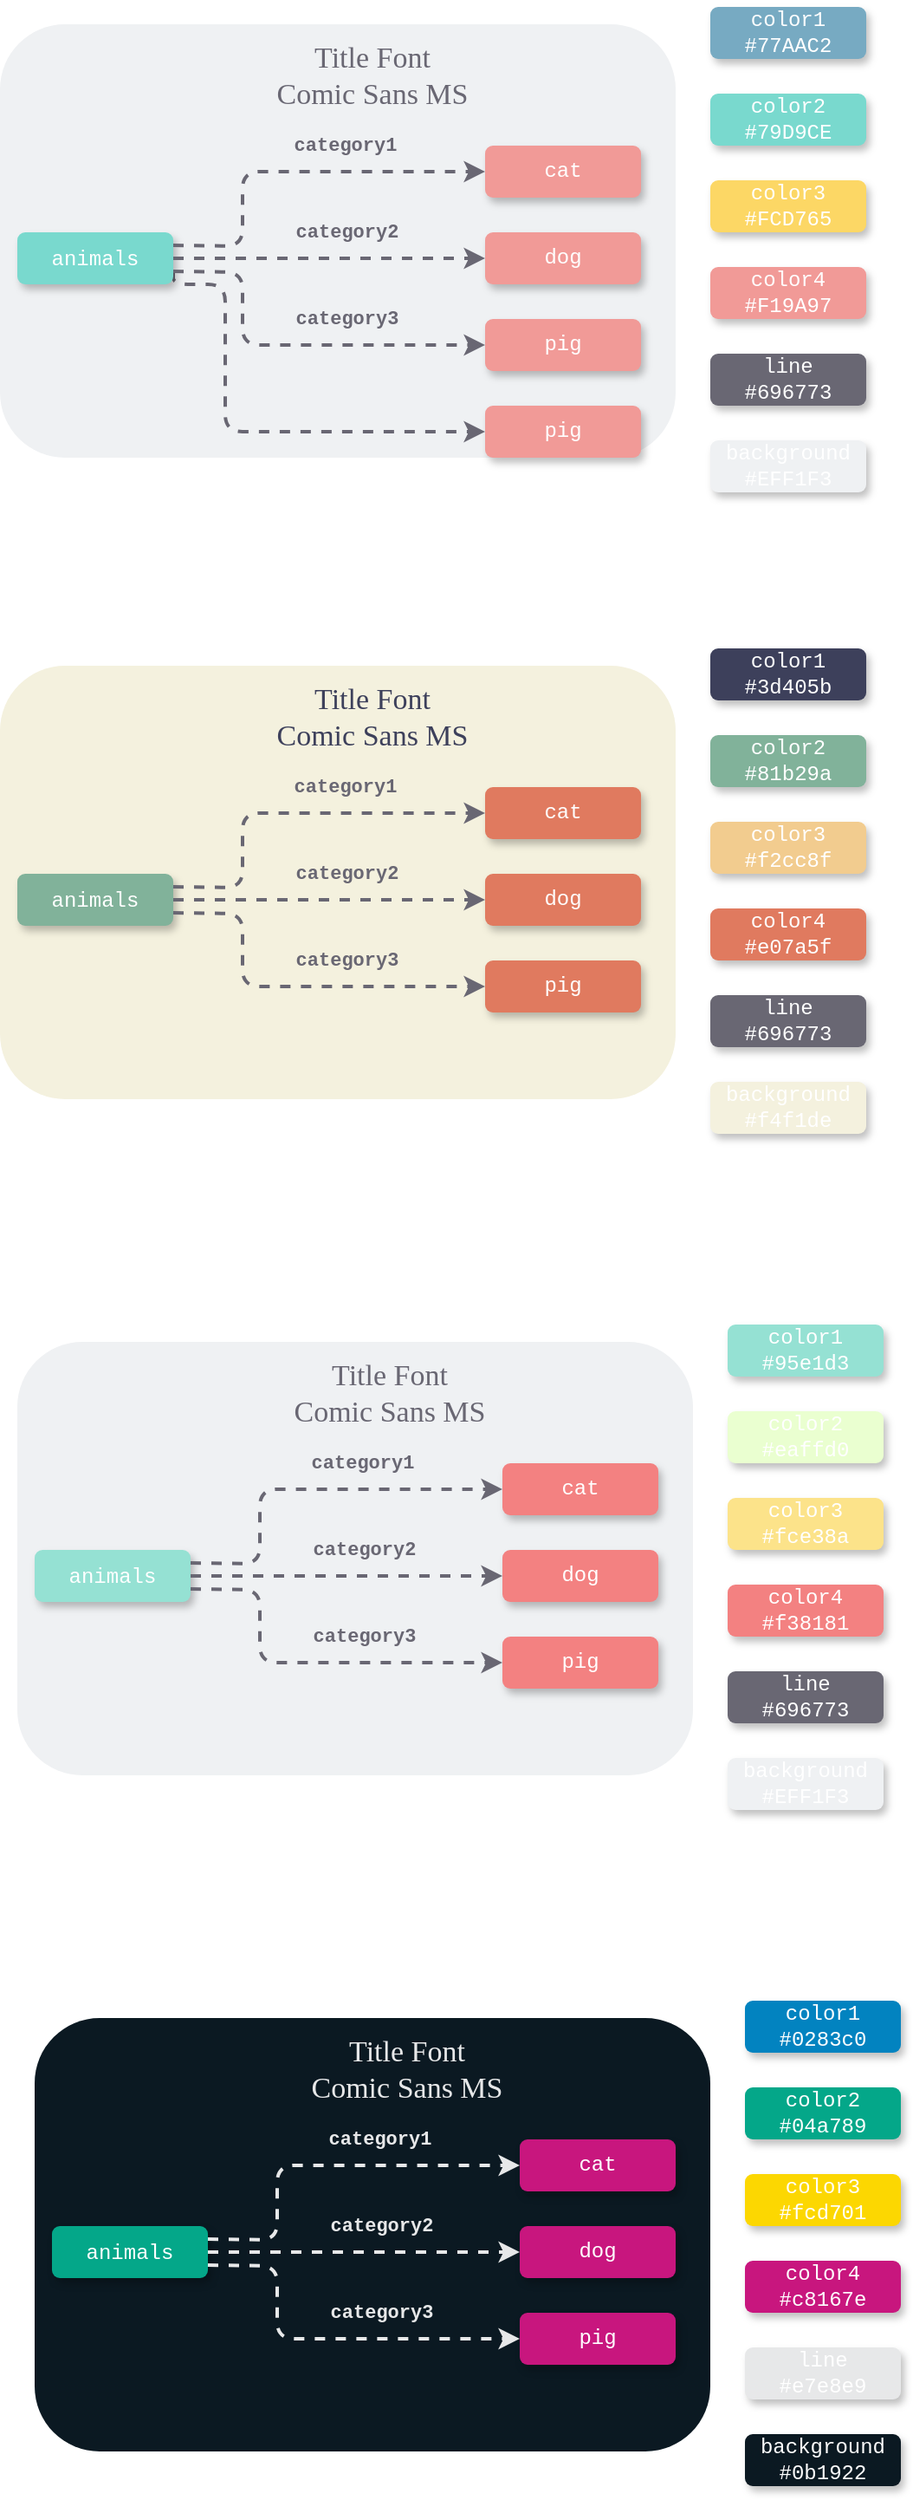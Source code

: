 <mxfile version="12.4.2" type="device" pages="2"><diagram id="fznaVkjTII5qwCP9RaNG" name="Page-1"><mxGraphModel dx="1086" dy="806" grid="1" gridSize="10" guides="1" tooltips="1" connect="1" arrows="1" fold="1" page="1" pageScale="1" pageWidth="827" pageHeight="1169" math="0" shadow="0"><root><mxCell id="0"/><mxCell id="1" parent="0"/><mxCell id="rmaUGX0e0KTeLeC1oE7W-17" value="" style="rounded=1;whiteSpace=wrap;html=1;fillColor=#eff1f3;strokeColor=none;shadow=0;glass=0;comic=0;gradientColor=none;fontFamily=Courier New;fontColor=#FFFFFF;" parent="1" vertex="1"><mxGeometry x="80" y="100" width="390" height="250" as="geometry"/></mxCell><mxCell id="oX-EixLhx3XojwV7-Z2U-2" style="edgeStyle=orthogonalEdgeStyle;rounded=1;orthogonalLoop=1;jettySize=auto;html=1;exitX=1;exitY=0.75;exitDx=0;exitDy=0;entryX=0;entryY=0.5;entryDx=0;entryDy=0;dashed=1;strokeColor=#696773;strokeWidth=2;" edge="1" parent="1" source="rmaUGX0e0KTeLeC1oE7W-1" target="oX-EixLhx3XojwV7-Z2U-1"><mxGeometry relative="1" as="geometry"><Array as="points"><mxPoint x="180" y="250"/><mxPoint x="210" y="250"/><mxPoint x="210" y="335"/></Array></mxGeometry></mxCell><mxCell id="rmaUGX0e0KTeLeC1oE7W-1" value="&lt;font color=&quot;#ffffff&quot; face=&quot;Courier New&quot;&gt;animals&lt;/font&gt;" style="rounded=1;whiteSpace=wrap;html=1;fillColor=#79d9ce;strokeColor=none;shadow=1;glass=0;comic=0;gradientColor=none;" parent="1" vertex="1"><mxGeometry x="90" y="220" width="90" height="30" as="geometry"/></mxCell><mxCell id="rmaUGX0e0KTeLeC1oE7W-2" value="" style="endArrow=classic;html=1;exitX=1;exitY=0.5;exitDx=0;exitDy=0;strokeWidth=2;dashed=1;strokeColor=#696773;entryX=0;entryY=0.5;entryDx=0;entryDy=0;" parent="1" source="rmaUGX0e0KTeLeC1oE7W-1" target="rmaUGX0e0KTeLeC1oE7W-5" edge="1"><mxGeometry width="50" height="50" relative="1" as="geometry"><mxPoint x="230" y="280" as="sourcePoint"/><mxPoint x="260" y="235" as="targetPoint"/></mxGeometry></mxCell><mxCell id="rmaUGX0e0KTeLeC1oE7W-3" value="&lt;b style=&quot;color: rgb(105 , 103 , 115)&quot;&gt;category2&lt;/b&gt;" style="edgeLabel;html=1;align=center;verticalAlign=middle;resizable=0;points=[];fontFamily=Courier New;fontColor=#FFFFFF;labelBackgroundColor=none;" parent="rmaUGX0e0KTeLeC1oE7W-2" vertex="1" connectable="0"><mxGeometry x="0.031" y="2" relative="1" as="geometry"><mxPoint x="7" y="-13" as="offset"/></mxGeometry></mxCell><mxCell id="rmaUGX0e0KTeLeC1oE7W-4" value="cat" style="rounded=1;whiteSpace=wrap;html=1;fillColor=#f19a97;strokeColor=none;shadow=1;glass=0;comic=0;gradientColor=none;fontFamily=Courier New;fontColor=#FFFFFF;" parent="1" vertex="1"><mxGeometry x="360" y="170" width="90" height="30" as="geometry"/></mxCell><mxCell id="rmaUGX0e0KTeLeC1oE7W-5" value="dog" style="rounded=1;whiteSpace=wrap;html=1;fillColor=#f19a97;strokeColor=none;shadow=1;glass=0;comic=0;gradientColor=none;fontFamily=Courier New;fontColor=#FFFFFF;" parent="1" vertex="1"><mxGeometry x="360" y="220" width="90" height="30" as="geometry"/></mxCell><mxCell id="rmaUGX0e0KTeLeC1oE7W-6" value="pig" style="rounded=1;whiteSpace=wrap;html=1;fillColor=#f19a97;strokeColor=none;shadow=1;glass=0;comic=0;gradientColor=none;fontFamily=Courier New;fontColor=#FFFFFF;" parent="1" vertex="1"><mxGeometry x="360" y="270" width="90" height="30" as="geometry"/></mxCell><mxCell id="rmaUGX0e0KTeLeC1oE7W-7" value="" style="endArrow=classic;html=1;exitX=1;exitY=0.25;exitDx=0;exitDy=0;strokeWidth=2;dashed=1;strokeColor=#696773;entryX=0;entryY=0.5;entryDx=0;entryDy=0;" parent="1" source="rmaUGX0e0KTeLeC1oE7W-1" target="rmaUGX0e0KTeLeC1oE7W-4" edge="1"><mxGeometry width="50" height="50" relative="1" as="geometry"><mxPoint x="230" y="280" as="sourcePoint"/><mxPoint x="260" y="235" as="targetPoint"/><Array as="points"><mxPoint x="220" y="228"/><mxPoint x="220" y="185"/></Array></mxGeometry></mxCell><mxCell id="rmaUGX0e0KTeLeC1oE7W-8" value="&lt;font color=&quot;#696773&quot;&gt;&lt;b&gt;category1&lt;/b&gt;&lt;/font&gt;" style="edgeLabel;html=1;align=center;verticalAlign=middle;resizable=0;points=[];fontFamily=Courier New;fontColor=#FFFFFF;labelBackgroundColor=none;" parent="rmaUGX0e0KTeLeC1oE7W-7" vertex="1" connectable="0"><mxGeometry x="0.274" y="1" relative="1" as="geometry"><mxPoint y="-14" as="offset"/></mxGeometry></mxCell><mxCell id="rmaUGX0e0KTeLeC1oE7W-9" value="" style="endArrow=classic;html=1;exitX=1;exitY=0.75;exitDx=0;exitDy=0;strokeWidth=2;dashed=1;strokeColor=#696773;entryX=0;entryY=0.5;entryDx=0;entryDy=0;" parent="1" source="rmaUGX0e0KTeLeC1oE7W-1" target="rmaUGX0e0KTeLeC1oE7W-6" edge="1"><mxGeometry width="50" height="50" relative="1" as="geometry"><mxPoint x="230" y="280" as="sourcePoint"/><mxPoint x="260" y="235" as="targetPoint"/><Array as="points"><mxPoint x="220" y="243"/><mxPoint x="220" y="285"/></Array></mxGeometry></mxCell><mxCell id="rmaUGX0e0KTeLeC1oE7W-10" value="&lt;b style=&quot;color: rgb(105 , 103 , 115)&quot;&gt;category3&lt;/b&gt;" style="edgeLabel;html=1;align=center;verticalAlign=middle;resizable=0;points=[];fontFamily=Courier New;fontColor=#FFFFFF;labelBackgroundColor=none;" parent="rmaUGX0e0KTeLeC1oE7W-9" vertex="1" connectable="0"><mxGeometry x="0.16" y="3" relative="1" as="geometry"><mxPoint x="13" y="-12" as="offset"/></mxGeometry></mxCell><mxCell id="rmaUGX0e0KTeLeC1oE7W-11" value="color1&lt;br&gt;#77AAC2" style="rounded=1;whiteSpace=wrap;html=1;fillColor=#77aac2;strokeColor=none;shadow=1;glass=0;comic=0;gradientColor=none;fontFamily=Courier New;fontColor=#FFFFFF;" parent="1" vertex="1"><mxGeometry x="490" y="90" width="90" height="30" as="geometry"/></mxCell><mxCell id="rmaUGX0e0KTeLeC1oE7W-12" value="color2&lt;br&gt;#79D9CE" style="rounded=1;whiteSpace=wrap;html=1;fillColor=#79d9ce;strokeColor=none;shadow=1;glass=0;comic=0;gradientColor=none;fontFamily=Courier New;fontColor=#FFFFFF;" parent="1" vertex="1"><mxGeometry x="490" y="140" width="90" height="30" as="geometry"/></mxCell><mxCell id="rmaUGX0e0KTeLeC1oE7W-13" value="color3&lt;br&gt;#FCD765" style="rounded=1;whiteSpace=wrap;html=1;fillColor=#fcd765;strokeColor=none;shadow=1;glass=0;comic=0;gradientColor=none;fontFamily=Courier New;fontColor=#FFFFFF;" parent="1" vertex="1"><mxGeometry x="490" y="190" width="90" height="30" as="geometry"/></mxCell><mxCell id="rmaUGX0e0KTeLeC1oE7W-14" value="line&lt;br&gt;#696773" style="rounded=1;whiteSpace=wrap;html=1;fillColor=#696773;strokeColor=none;shadow=1;glass=0;comic=0;gradientColor=none;fontFamily=Courier New;fontColor=#FFFFFF;" parent="1" vertex="1"><mxGeometry x="490" y="290" width="90" height="30" as="geometry"/></mxCell><mxCell id="rmaUGX0e0KTeLeC1oE7W-15" value="color4&lt;br&gt;#F19A97" style="rounded=1;whiteSpace=wrap;html=1;fillColor=#f19a97;strokeColor=none;shadow=1;glass=0;comic=0;gradientColor=none;fontFamily=Courier New;fontColor=#FFFFFF;" parent="1" vertex="1"><mxGeometry x="490" y="240" width="90" height="30" as="geometry"/></mxCell><mxCell id="rmaUGX0e0KTeLeC1oE7W-16" value="background&lt;br&gt;#EFF1F3" style="rounded=1;whiteSpace=wrap;html=1;fillColor=#eff1f3;strokeColor=none;shadow=1;glass=0;comic=0;gradientColor=none;fontFamily=Courier New;fontColor=#FFFFFF;" parent="1" vertex="1"><mxGeometry x="490" y="340" width="90" height="30" as="geometry"/></mxCell><mxCell id="c-5b-16NQdYdgOtPuEyo-1" value="&lt;font face=&quot;Comic Sans MS&quot; style=&quot;font-size: 17px&quot;&gt;&lt;font color=&quot;#696773&quot; style=&quot;font-size: 17px&quot;&gt;Title Font&lt;br&gt;Comic Sans MS&lt;/font&gt;&lt;br&gt;&lt;/font&gt;" style="text;html=1;strokeColor=none;fillColor=none;align=center;verticalAlign=middle;whiteSpace=wrap;rounded=0;" parent="1" vertex="1"><mxGeometry x="220" y="120" width="150" height="20" as="geometry"/></mxCell><mxCell id="sNYqCKtsJMcxv32s4mgN-37" value="" style="rounded=1;whiteSpace=wrap;html=1;strokeColor=none;shadow=0;glass=0;comic=0;gradientColor=none;fontFamily=Courier New;fontColor=#FFFFFF;fillColor=#f4f1de;" parent="1" vertex="1"><mxGeometry x="80" y="470" width="390" height="250" as="geometry"/></mxCell><mxCell id="sNYqCKtsJMcxv32s4mgN-38" value="&lt;font color=&quot;#ffffff&quot; face=&quot;Courier New&quot;&gt;animals&lt;/font&gt;" style="rounded=1;whiteSpace=wrap;html=1;strokeColor=none;shadow=1;glass=0;comic=0;gradientColor=none;fillColor=#81b29a;" parent="1" vertex="1"><mxGeometry x="90" y="590" width="90" height="30" as="geometry"/></mxCell><mxCell id="sNYqCKtsJMcxv32s4mgN-39" value="" style="endArrow=classic;html=1;exitX=1;exitY=0.5;exitDx=0;exitDy=0;strokeWidth=2;dashed=1;strokeColor=#696773;entryX=0;entryY=0.5;entryDx=0;entryDy=0;" parent="1" source="sNYqCKtsJMcxv32s4mgN-38" target="sNYqCKtsJMcxv32s4mgN-42" edge="1"><mxGeometry width="50" height="50" relative="1" as="geometry"><mxPoint x="230" y="650" as="sourcePoint"/><mxPoint x="260" y="605" as="targetPoint"/></mxGeometry></mxCell><mxCell id="sNYqCKtsJMcxv32s4mgN-40" value="&lt;b style=&quot;color: rgb(105 , 103 , 115)&quot;&gt;category2&lt;/b&gt;" style="edgeLabel;html=1;align=center;verticalAlign=middle;resizable=0;points=[];fontFamily=Courier New;fontColor=#FFFFFF;labelBackgroundColor=none;" parent="sNYqCKtsJMcxv32s4mgN-39" vertex="1" connectable="0"><mxGeometry x="0.031" y="2" relative="1" as="geometry"><mxPoint x="7" y="-13" as="offset"/></mxGeometry></mxCell><mxCell id="sNYqCKtsJMcxv32s4mgN-41" value="cat" style="rounded=1;whiteSpace=wrap;html=1;strokeColor=none;shadow=1;glass=0;comic=0;gradientColor=none;fontFamily=Courier New;fontColor=#FFFFFF;fillColor=#e07a5f;" parent="1" vertex="1"><mxGeometry x="360" y="540" width="90" height="30" as="geometry"/></mxCell><mxCell id="sNYqCKtsJMcxv32s4mgN-42" value="dog" style="rounded=1;whiteSpace=wrap;html=1;strokeColor=none;shadow=1;glass=0;comic=0;gradientColor=none;fontFamily=Courier New;fontColor=#FFFFFF;fillColor=#e07a5f;" parent="1" vertex="1"><mxGeometry x="360" y="590" width="90" height="30" as="geometry"/></mxCell><mxCell id="sNYqCKtsJMcxv32s4mgN-43" value="pig" style="rounded=1;whiteSpace=wrap;html=1;strokeColor=none;shadow=1;glass=0;comic=0;gradientColor=none;fontFamily=Courier New;fontColor=#FFFFFF;fillColor=#e07a5f;" parent="1" vertex="1"><mxGeometry x="360" y="640" width="90" height="30" as="geometry"/></mxCell><mxCell id="sNYqCKtsJMcxv32s4mgN-44" value="" style="endArrow=classic;html=1;exitX=1;exitY=0.25;exitDx=0;exitDy=0;strokeWidth=2;dashed=1;strokeColor=#696773;entryX=0;entryY=0.5;entryDx=0;entryDy=0;" parent="1" source="sNYqCKtsJMcxv32s4mgN-38" target="sNYqCKtsJMcxv32s4mgN-41" edge="1"><mxGeometry width="50" height="50" relative="1" as="geometry"><mxPoint x="230" y="650" as="sourcePoint"/><mxPoint x="260" y="605" as="targetPoint"/><Array as="points"><mxPoint x="220" y="598"/><mxPoint x="220" y="555"/></Array></mxGeometry></mxCell><mxCell id="sNYqCKtsJMcxv32s4mgN-45" value="&lt;font color=&quot;#696773&quot;&gt;&lt;b&gt;category1&lt;/b&gt;&lt;/font&gt;" style="edgeLabel;html=1;align=center;verticalAlign=middle;resizable=0;points=[];fontFamily=Courier New;fontColor=#FFFFFF;labelBackgroundColor=none;" parent="sNYqCKtsJMcxv32s4mgN-44" vertex="1" connectable="0"><mxGeometry x="0.274" y="1" relative="1" as="geometry"><mxPoint y="-14" as="offset"/></mxGeometry></mxCell><mxCell id="sNYqCKtsJMcxv32s4mgN-46" value="" style="endArrow=classic;html=1;exitX=1;exitY=0.75;exitDx=0;exitDy=0;strokeWidth=2;dashed=1;strokeColor=#696773;entryX=0;entryY=0.5;entryDx=0;entryDy=0;" parent="1" source="sNYqCKtsJMcxv32s4mgN-38" target="sNYqCKtsJMcxv32s4mgN-43" edge="1"><mxGeometry width="50" height="50" relative="1" as="geometry"><mxPoint x="230" y="650" as="sourcePoint"/><mxPoint x="260" y="605" as="targetPoint"/><Array as="points"><mxPoint x="220" y="613"/><mxPoint x="220" y="655"/></Array></mxGeometry></mxCell><mxCell id="sNYqCKtsJMcxv32s4mgN-47" value="&lt;b style=&quot;color: rgb(105 , 103 , 115)&quot;&gt;category3&lt;/b&gt;" style="edgeLabel;html=1;align=center;verticalAlign=middle;resizable=0;points=[];fontFamily=Courier New;fontColor=#FFFFFF;labelBackgroundColor=none;" parent="sNYqCKtsJMcxv32s4mgN-46" vertex="1" connectable="0"><mxGeometry x="0.16" y="3" relative="1" as="geometry"><mxPoint x="13" y="-12" as="offset"/></mxGeometry></mxCell><mxCell id="sNYqCKtsJMcxv32s4mgN-48" value="color1&lt;br&gt;#3d405b" style="rounded=1;whiteSpace=wrap;html=1;strokeColor=none;shadow=1;glass=0;comic=0;gradientColor=none;fontFamily=Courier New;fontColor=#FFFFFF;fillColor=#3d405b;" parent="1" vertex="1"><mxGeometry x="490" y="460" width="90" height="30" as="geometry"/></mxCell><mxCell id="sNYqCKtsJMcxv32s4mgN-49" value="color2&lt;br&gt;#81b29a" style="rounded=1;whiteSpace=wrap;html=1;strokeColor=none;shadow=1;glass=0;comic=0;gradientColor=none;fontFamily=Courier New;fontColor=#FFFFFF;fillColor=#81b29a;" parent="1" vertex="1"><mxGeometry x="490" y="510" width="90" height="30" as="geometry"/></mxCell><mxCell id="sNYqCKtsJMcxv32s4mgN-50" value="color3&lt;br&gt;#f2cc8f" style="rounded=1;whiteSpace=wrap;html=1;strokeColor=none;shadow=1;glass=0;comic=0;gradientColor=none;fontFamily=Courier New;fontColor=#FFFFFF;fillColor=#f2cc8f;" parent="1" vertex="1"><mxGeometry x="490" y="560" width="90" height="30" as="geometry"/></mxCell><mxCell id="sNYqCKtsJMcxv32s4mgN-51" value="line&lt;br&gt;#696773" style="rounded=1;whiteSpace=wrap;html=1;fillColor=#696773;strokeColor=none;shadow=1;glass=0;comic=0;gradientColor=none;fontFamily=Courier New;fontColor=#FFFFFF;" parent="1" vertex="1"><mxGeometry x="490" y="660" width="90" height="30" as="geometry"/></mxCell><mxCell id="sNYqCKtsJMcxv32s4mgN-52" value="color4&lt;br&gt;#e07a5f" style="rounded=1;whiteSpace=wrap;html=1;strokeColor=none;shadow=1;glass=0;comic=0;gradientColor=none;fontFamily=Courier New;fontColor=#FFFFFF;fillColor=#e07a5f;" parent="1" vertex="1"><mxGeometry x="490" y="610" width="90" height="30" as="geometry"/></mxCell><mxCell id="sNYqCKtsJMcxv32s4mgN-53" value="background&lt;br&gt;#f4f1de" style="rounded=1;whiteSpace=wrap;html=1;strokeColor=none;shadow=1;glass=0;comic=0;gradientColor=none;fontFamily=Courier New;fontColor=#FFFFFF;fillColor=#f4f1de;" parent="1" vertex="1"><mxGeometry x="490" y="710" width="90" height="30" as="geometry"/></mxCell><mxCell id="sNYqCKtsJMcxv32s4mgN-54" value="&lt;font face=&quot;Comic Sans MS&quot; style=&quot;font-size: 17px&quot;&gt;&lt;font style=&quot;font-size: 17px&quot;&gt;Title Font&lt;br&gt;Comic Sans MS&lt;/font&gt;&lt;br&gt;&lt;/font&gt;" style="text;html=1;strokeColor=none;fillColor=none;align=center;verticalAlign=middle;whiteSpace=wrap;rounded=0;fontColor=#3d405b;" parent="1" vertex="1"><mxGeometry x="220" y="490" width="150" height="20" as="geometry"/></mxCell><mxCell id="sNYqCKtsJMcxv32s4mgN-55" value="" style="rounded=1;whiteSpace=wrap;html=1;fillColor=#eff1f3;strokeColor=none;shadow=0;glass=0;comic=0;gradientColor=none;fontFamily=Courier New;fontColor=#FFFFFF;" parent="1" vertex="1"><mxGeometry x="90" y="860" width="390" height="250" as="geometry"/></mxCell><mxCell id="sNYqCKtsJMcxv32s4mgN-56" value="&lt;font color=&quot;#ffffff&quot; face=&quot;Courier New&quot;&gt;animals&lt;/font&gt;" style="rounded=1;whiteSpace=wrap;html=1;strokeColor=none;shadow=1;glass=0;comic=0;gradientColor=none;fillColor=#95E1D3;" parent="1" vertex="1"><mxGeometry x="100" y="980" width="90" height="30" as="geometry"/></mxCell><mxCell id="sNYqCKtsJMcxv32s4mgN-57" value="" style="endArrow=classic;html=1;exitX=1;exitY=0.5;exitDx=0;exitDy=0;strokeWidth=2;dashed=1;strokeColor=#696773;entryX=0;entryY=0.5;entryDx=0;entryDy=0;" parent="1" source="sNYqCKtsJMcxv32s4mgN-56" target="sNYqCKtsJMcxv32s4mgN-60" edge="1"><mxGeometry width="50" height="50" relative="1" as="geometry"><mxPoint x="240" y="1040" as="sourcePoint"/><mxPoint x="270" y="995" as="targetPoint"/></mxGeometry></mxCell><mxCell id="sNYqCKtsJMcxv32s4mgN-58" value="&lt;b style=&quot;color: rgb(105 , 103 , 115)&quot;&gt;category2&lt;/b&gt;" style="edgeLabel;html=1;align=center;verticalAlign=middle;resizable=0;points=[];fontFamily=Courier New;fontColor=#FFFFFF;labelBackgroundColor=none;" parent="sNYqCKtsJMcxv32s4mgN-57" vertex="1" connectable="0"><mxGeometry x="0.031" y="2" relative="1" as="geometry"><mxPoint x="7" y="-13" as="offset"/></mxGeometry></mxCell><mxCell id="sNYqCKtsJMcxv32s4mgN-59" value="cat" style="rounded=1;whiteSpace=wrap;html=1;strokeColor=none;shadow=1;glass=0;comic=0;gradientColor=none;fontFamily=Courier New;fontColor=#FFFFFF;fillColor=#f38181;" parent="1" vertex="1"><mxGeometry x="370" y="930" width="90" height="30" as="geometry"/></mxCell><mxCell id="sNYqCKtsJMcxv32s4mgN-60" value="dog" style="rounded=1;whiteSpace=wrap;html=1;strokeColor=none;shadow=1;glass=0;comic=0;gradientColor=none;fontFamily=Courier New;fontColor=#FFFFFF;fillColor=#f38181;" parent="1" vertex="1"><mxGeometry x="370" y="980" width="90" height="30" as="geometry"/></mxCell><mxCell id="sNYqCKtsJMcxv32s4mgN-61" value="pig" style="rounded=1;whiteSpace=wrap;html=1;strokeColor=none;shadow=1;glass=0;comic=0;gradientColor=none;fontFamily=Courier New;fontColor=#FFFFFF;fillColor=#f38181;" parent="1" vertex="1"><mxGeometry x="370" y="1030" width="90" height="30" as="geometry"/></mxCell><mxCell id="sNYqCKtsJMcxv32s4mgN-62" value="" style="endArrow=classic;html=1;exitX=1;exitY=0.25;exitDx=0;exitDy=0;strokeWidth=2;dashed=1;strokeColor=#696773;entryX=0;entryY=0.5;entryDx=0;entryDy=0;" parent="1" source="sNYqCKtsJMcxv32s4mgN-56" target="sNYqCKtsJMcxv32s4mgN-59" edge="1"><mxGeometry width="50" height="50" relative="1" as="geometry"><mxPoint x="240" y="1040" as="sourcePoint"/><mxPoint x="270" y="995" as="targetPoint"/><Array as="points"><mxPoint x="230" y="988"/><mxPoint x="230" y="945"/></Array></mxGeometry></mxCell><mxCell id="sNYqCKtsJMcxv32s4mgN-63" value="&lt;font color=&quot;#696773&quot;&gt;&lt;b&gt;category1&lt;/b&gt;&lt;/font&gt;" style="edgeLabel;html=1;align=center;verticalAlign=middle;resizable=0;points=[];fontFamily=Courier New;fontColor=#FFFFFF;labelBackgroundColor=none;" parent="sNYqCKtsJMcxv32s4mgN-62" vertex="1" connectable="0"><mxGeometry x="0.274" y="1" relative="1" as="geometry"><mxPoint y="-14" as="offset"/></mxGeometry></mxCell><mxCell id="sNYqCKtsJMcxv32s4mgN-64" value="" style="endArrow=classic;html=1;exitX=1;exitY=0.75;exitDx=0;exitDy=0;strokeWidth=2;dashed=1;strokeColor=#696773;entryX=0;entryY=0.5;entryDx=0;entryDy=0;" parent="1" source="sNYqCKtsJMcxv32s4mgN-56" target="sNYqCKtsJMcxv32s4mgN-61" edge="1"><mxGeometry width="50" height="50" relative="1" as="geometry"><mxPoint x="240" y="1040" as="sourcePoint"/><mxPoint x="270" y="995" as="targetPoint"/><Array as="points"><mxPoint x="230" y="1003"/><mxPoint x="230" y="1045"/></Array></mxGeometry></mxCell><mxCell id="sNYqCKtsJMcxv32s4mgN-65" value="&lt;b style=&quot;color: rgb(105 , 103 , 115)&quot;&gt;category3&lt;/b&gt;" style="edgeLabel;html=1;align=center;verticalAlign=middle;resizable=0;points=[];fontFamily=Courier New;fontColor=#FFFFFF;labelBackgroundColor=none;" parent="sNYqCKtsJMcxv32s4mgN-64" vertex="1" connectable="0"><mxGeometry x="0.16" y="3" relative="1" as="geometry"><mxPoint x="13" y="-12" as="offset"/></mxGeometry></mxCell><mxCell id="sNYqCKtsJMcxv32s4mgN-66" value="color1&lt;br&gt;#95e1d3" style="rounded=1;whiteSpace=wrap;html=1;strokeColor=none;shadow=1;glass=0;comic=0;gradientColor=none;fontFamily=Courier New;fontColor=#FFFFFF;fillColor=#95e1d3;" parent="1" vertex="1"><mxGeometry x="500" y="850" width="90" height="30" as="geometry"/></mxCell><mxCell id="sNYqCKtsJMcxv32s4mgN-67" value="color2&lt;br&gt;#eaffd0" style="rounded=1;whiteSpace=wrap;html=1;strokeColor=none;shadow=1;glass=0;comic=0;gradientColor=none;fontFamily=Courier New;fontColor=#FFFFFF;fillColor=#eaffd0;" parent="1" vertex="1"><mxGeometry x="500" y="900" width="90" height="30" as="geometry"/></mxCell><mxCell id="sNYqCKtsJMcxv32s4mgN-68" value="color3&lt;br&gt;#fce38a" style="rounded=1;whiteSpace=wrap;html=1;strokeColor=none;shadow=1;glass=0;comic=0;gradientColor=none;fontFamily=Courier New;fontColor=#FFFFFF;fillColor=#fce38a;" parent="1" vertex="1"><mxGeometry x="500" y="950" width="90" height="30" as="geometry"/></mxCell><mxCell id="sNYqCKtsJMcxv32s4mgN-69" value="line&lt;br&gt;#696773" style="rounded=1;whiteSpace=wrap;html=1;fillColor=#696773;strokeColor=none;shadow=1;glass=0;comic=0;gradientColor=none;fontFamily=Courier New;fontColor=#FFFFFF;" parent="1" vertex="1"><mxGeometry x="500" y="1050" width="90" height="30" as="geometry"/></mxCell><mxCell id="sNYqCKtsJMcxv32s4mgN-70" value="color4&lt;br&gt;#f38181" style="rounded=1;whiteSpace=wrap;html=1;strokeColor=none;shadow=1;glass=0;comic=0;gradientColor=none;fontFamily=Courier New;fontColor=#FFFFFF;fillColor=#f38181;" parent="1" vertex="1"><mxGeometry x="500" y="1000" width="90" height="30" as="geometry"/></mxCell><mxCell id="sNYqCKtsJMcxv32s4mgN-71" value="background&lt;br&gt;#EFF1F3" style="rounded=1;whiteSpace=wrap;html=1;fillColor=#eff1f3;strokeColor=none;shadow=1;glass=0;comic=0;gradientColor=none;fontFamily=Courier New;fontColor=#FFFFFF;" parent="1" vertex="1"><mxGeometry x="500" y="1100" width="90" height="30" as="geometry"/></mxCell><mxCell id="sNYqCKtsJMcxv32s4mgN-72" value="&lt;font face=&quot;Comic Sans MS&quot; style=&quot;font-size: 17px&quot;&gt;&lt;font color=&quot;#696773&quot; style=&quot;font-size: 17px&quot;&gt;Title Font&lt;br&gt;Comic Sans MS&lt;/font&gt;&lt;br&gt;&lt;/font&gt;" style="text;html=1;strokeColor=none;fillColor=none;align=center;verticalAlign=middle;whiteSpace=wrap;rounded=0;" parent="1" vertex="1"><mxGeometry x="230" y="880" width="150" height="20" as="geometry"/></mxCell><mxCell id="WhQsIs0-G9rpkbGIpUGF-1" value="" style="rounded=1;whiteSpace=wrap;html=1;fillColor=#0b1922;strokeColor=none;shadow=0;glass=0;comic=0;gradientColor=none;fontFamily=Courier New;fontColor=#FFFFFF;" parent="1" vertex="1"><mxGeometry x="100" y="1250" width="390" height="250" as="geometry"/></mxCell><mxCell id="WhQsIs0-G9rpkbGIpUGF-2" value="&lt;font color=&quot;#ffffff&quot; face=&quot;Courier New&quot;&gt;animals&lt;/font&gt;" style="rounded=1;whiteSpace=wrap;html=1;strokeColor=none;shadow=1;glass=0;comic=0;gradientColor=none;fillColor=#04a789;" parent="1" vertex="1"><mxGeometry x="110" y="1370" width="90" height="30" as="geometry"/></mxCell><mxCell id="WhQsIs0-G9rpkbGIpUGF-3" value="" style="endArrow=classic;html=1;exitX=1;exitY=0.5;exitDx=0;exitDy=0;strokeWidth=2;dashed=1;strokeColor=#e7e8e9;entryX=0;entryY=0.5;entryDx=0;entryDy=0;" parent="1" source="WhQsIs0-G9rpkbGIpUGF-2" target="WhQsIs0-G9rpkbGIpUGF-6" edge="1"><mxGeometry width="50" height="50" relative="1" as="geometry"><mxPoint x="250" y="1430" as="sourcePoint"/><mxPoint x="280" y="1385" as="targetPoint"/></mxGeometry></mxCell><mxCell id="WhQsIs0-G9rpkbGIpUGF-4" value="&lt;b style=&quot;&quot;&gt;category2&lt;/b&gt;" style="edgeLabel;html=1;align=center;verticalAlign=middle;resizable=0;points=[];fontFamily=Courier New;fontColor=#e7e8e9;labelBackgroundColor=none;" parent="WhQsIs0-G9rpkbGIpUGF-3" vertex="1" connectable="0"><mxGeometry x="0.031" y="2" relative="1" as="geometry"><mxPoint x="7" y="-13" as="offset"/></mxGeometry></mxCell><mxCell id="WhQsIs0-G9rpkbGIpUGF-5" value="cat" style="rounded=1;whiteSpace=wrap;html=1;strokeColor=none;shadow=1;glass=0;comic=0;gradientColor=none;fontFamily=Courier New;fontColor=#FFFFFF;fillColor=#c8167e;" parent="1" vertex="1"><mxGeometry x="380" y="1320" width="90" height="30" as="geometry"/></mxCell><mxCell id="WhQsIs0-G9rpkbGIpUGF-6" value="dog" style="rounded=1;whiteSpace=wrap;html=1;strokeColor=none;shadow=1;glass=0;comic=0;gradientColor=none;fontFamily=Courier New;fontColor=#FFFFFF;fillColor=#c8167e;" parent="1" vertex="1"><mxGeometry x="380" y="1370" width="90" height="30" as="geometry"/></mxCell><mxCell id="WhQsIs0-G9rpkbGIpUGF-7" value="pig" style="rounded=1;whiteSpace=wrap;html=1;strokeColor=none;shadow=1;glass=0;comic=0;gradientColor=none;fontFamily=Courier New;fontColor=#FFFFFF;fillColor=#c8167e;" parent="1" vertex="1"><mxGeometry x="380" y="1420" width="90" height="30" as="geometry"/></mxCell><mxCell id="WhQsIs0-G9rpkbGIpUGF-8" value="" style="endArrow=classic;html=1;exitX=1;exitY=0.25;exitDx=0;exitDy=0;strokeWidth=2;dashed=1;strokeColor=#e7e8e9;entryX=0;entryY=0.5;entryDx=0;entryDy=0;" parent="1" source="WhQsIs0-G9rpkbGIpUGF-2" target="WhQsIs0-G9rpkbGIpUGF-5" edge="1"><mxGeometry width="50" height="50" relative="1" as="geometry"><mxPoint x="250" y="1430" as="sourcePoint"/><mxPoint x="280" y="1385" as="targetPoint"/><Array as="points"><mxPoint x="240" y="1378"/><mxPoint x="240" y="1335"/></Array></mxGeometry></mxCell><mxCell id="WhQsIs0-G9rpkbGIpUGF-9" value="&lt;font&gt;&lt;b&gt;category1&lt;/b&gt;&lt;/font&gt;" style="edgeLabel;html=1;align=center;verticalAlign=middle;resizable=0;points=[];fontFamily=Courier New;fontColor=#e7e8e9;labelBackgroundColor=none;" parent="WhQsIs0-G9rpkbGIpUGF-8" vertex="1" connectable="0"><mxGeometry x="0.274" y="1" relative="1" as="geometry"><mxPoint y="-14" as="offset"/></mxGeometry></mxCell><mxCell id="WhQsIs0-G9rpkbGIpUGF-10" value="" style="endArrow=classic;html=1;exitX=1;exitY=0.75;exitDx=0;exitDy=0;strokeWidth=2;dashed=1;strokeColor=#e7e8e9;entryX=0;entryY=0.5;entryDx=0;entryDy=0;" parent="1" source="WhQsIs0-G9rpkbGIpUGF-2" target="WhQsIs0-G9rpkbGIpUGF-7" edge="1"><mxGeometry width="50" height="50" relative="1" as="geometry"><mxPoint x="250" y="1430" as="sourcePoint"/><mxPoint x="280" y="1385" as="targetPoint"/><Array as="points"><mxPoint x="240" y="1393"/><mxPoint x="240" y="1435"/></Array></mxGeometry></mxCell><mxCell id="WhQsIs0-G9rpkbGIpUGF-11" value="&lt;b style=&quot;&quot;&gt;category3&lt;/b&gt;" style="edgeLabel;html=1;align=center;verticalAlign=middle;resizable=0;points=[];fontFamily=Courier New;fontColor=#e7e8e9;labelBackgroundColor=none;" parent="WhQsIs0-G9rpkbGIpUGF-10" vertex="1" connectable="0"><mxGeometry x="0.16" y="3" relative="1" as="geometry"><mxPoint x="13" y="-12" as="offset"/></mxGeometry></mxCell><mxCell id="WhQsIs0-G9rpkbGIpUGF-12" value="color1&lt;br&gt;#0283c0" style="rounded=1;whiteSpace=wrap;html=1;strokeColor=none;shadow=1;glass=0;comic=0;gradientColor=none;fontFamily=Courier New;fontColor=#FFFFFF;fillColor=#0283c0;" parent="1" vertex="1"><mxGeometry x="510" y="1240" width="90" height="30" as="geometry"/></mxCell><mxCell id="WhQsIs0-G9rpkbGIpUGF-13" value="color2&lt;br&gt;#04a789" style="rounded=1;whiteSpace=wrap;html=1;strokeColor=none;shadow=1;glass=0;comic=0;gradientColor=none;fontFamily=Courier New;fontColor=#FFFFFF;fillColor=#04a789;" parent="1" vertex="1"><mxGeometry x="510" y="1290" width="90" height="30" as="geometry"/></mxCell><mxCell id="WhQsIs0-G9rpkbGIpUGF-14" value="color3&lt;br&gt;#fcd701" style="rounded=1;whiteSpace=wrap;html=1;strokeColor=none;shadow=1;glass=0;comic=0;gradientColor=none;fontFamily=Courier New;fontColor=#FFFFFF;fillColor=#fcd701;" parent="1" vertex="1"><mxGeometry x="510" y="1340" width="90" height="30" as="geometry"/></mxCell><mxCell id="WhQsIs0-G9rpkbGIpUGF-15" value="line&lt;br&gt;#e7e8e9" style="rounded=1;whiteSpace=wrap;html=1;fillColor=#e7e8e9;strokeColor=none;shadow=1;glass=0;comic=0;gradientColor=none;fontFamily=Courier New;fontColor=#FFFFFF;" parent="1" vertex="1"><mxGeometry x="510" y="1440" width="90" height="30" as="geometry"/></mxCell><mxCell id="WhQsIs0-G9rpkbGIpUGF-16" value="color4&lt;br&gt;#c8167e" style="rounded=1;whiteSpace=wrap;html=1;strokeColor=none;shadow=1;glass=0;comic=0;gradientColor=none;fontFamily=Courier New;fontColor=#FFFFFF;fillColor=#c8167e;" parent="1" vertex="1"><mxGeometry x="510" y="1390" width="90" height="30" as="geometry"/></mxCell><mxCell id="WhQsIs0-G9rpkbGIpUGF-17" value="background&lt;br&gt;#0b1922" style="rounded=1;whiteSpace=wrap;html=1;fillColor=#0b1922;strokeColor=none;shadow=1;glass=0;comic=0;gradientColor=none;fontFamily=Courier New;fontColor=#FFFFFF;" parent="1" vertex="1"><mxGeometry x="510" y="1490" width="90" height="30" as="geometry"/></mxCell><mxCell id="WhQsIs0-G9rpkbGIpUGF-18" value="&lt;font face=&quot;Comic Sans MS&quot; style=&quot;font-size: 17px&quot;&gt;&lt;font style=&quot;font-size: 17px&quot;&gt;Title Font&lt;br&gt;Comic Sans MS&lt;/font&gt;&lt;br&gt;&lt;/font&gt;" style="text;html=1;strokeColor=none;fillColor=none;align=center;verticalAlign=middle;whiteSpace=wrap;rounded=0;fontColor=#e7e8e9;" parent="1" vertex="1"><mxGeometry x="240" y="1270" width="150" height="20" as="geometry"/></mxCell><mxCell id="oX-EixLhx3XojwV7-Z2U-1" value="pig" style="rounded=1;whiteSpace=wrap;html=1;fillColor=#f19a97;strokeColor=none;shadow=1;glass=0;comic=0;gradientColor=none;fontFamily=Courier New;fontColor=#FFFFFF;" vertex="1" parent="1"><mxGeometry x="360" y="320" width="90" height="30" as="geometry"/></mxCell></root></mxGraphModel></diagram><diagram id="lOK-HW4-8Bnuid-Qk8kL" name="第 2 页"><mxGraphModel dx="1086" dy="806" grid="1" gridSize="10" guides="1" tooltips="1" connect="1" arrows="1" fold="1" page="1" pageScale="1" pageWidth="1169" pageHeight="827" math="0" shadow="0"><root><mxCell id="rlsi8sM47TP9Zbr_wYYF-0"/><mxCell id="rlsi8sM47TP9Zbr_wYYF-1" parent="rlsi8sM47TP9Zbr_wYYF-0"/></root></mxGraphModel></diagram></mxfile>